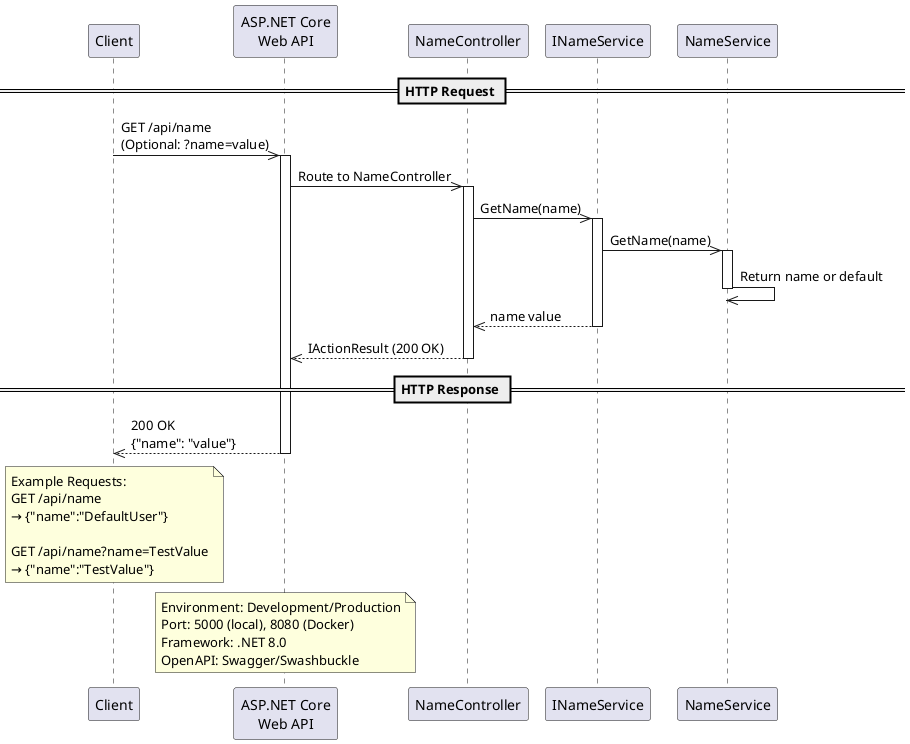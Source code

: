 @startuml Simple DotNet Service Architecture

participant Client as C
participant "ASP.NET Core\nWeb API" as API
participant "NameController" as Controller
participant "INameService" as Service
participant "NameService" as Implementation

== HTTP Request ==
C ->> API: GET /api/name\n(Optional: ?name=value)
activate API

API ->> Controller: Route to NameController
activate Controller

Controller ->> Service: GetName(name)
activate Service

Service ->> Implementation: GetName(name)
activate Implementation

Implementation ->> Implementation: Return name or default
deactivate Implementation

Service -->> Controller: name value
deactivate Service

Controller -->> API: IActionResult (200 OK)
deactivate Controller

== HTTP Response ==
API -->> C: 200 OK\n{"name": "value"}
deactivate API

note over C
  Example Requests:
  GET /api/name
  → {"name":"DefaultUser"}
  
  GET /api/name?name=TestValue
  → {"name":"TestValue"}
end note

note over API
  Environment: Development/Production
  Port: 5000 (local), 8080 (Docker)
  Framework: .NET 8.0
  OpenAPI: Swagger/Swashbuckle
end note

@enduml